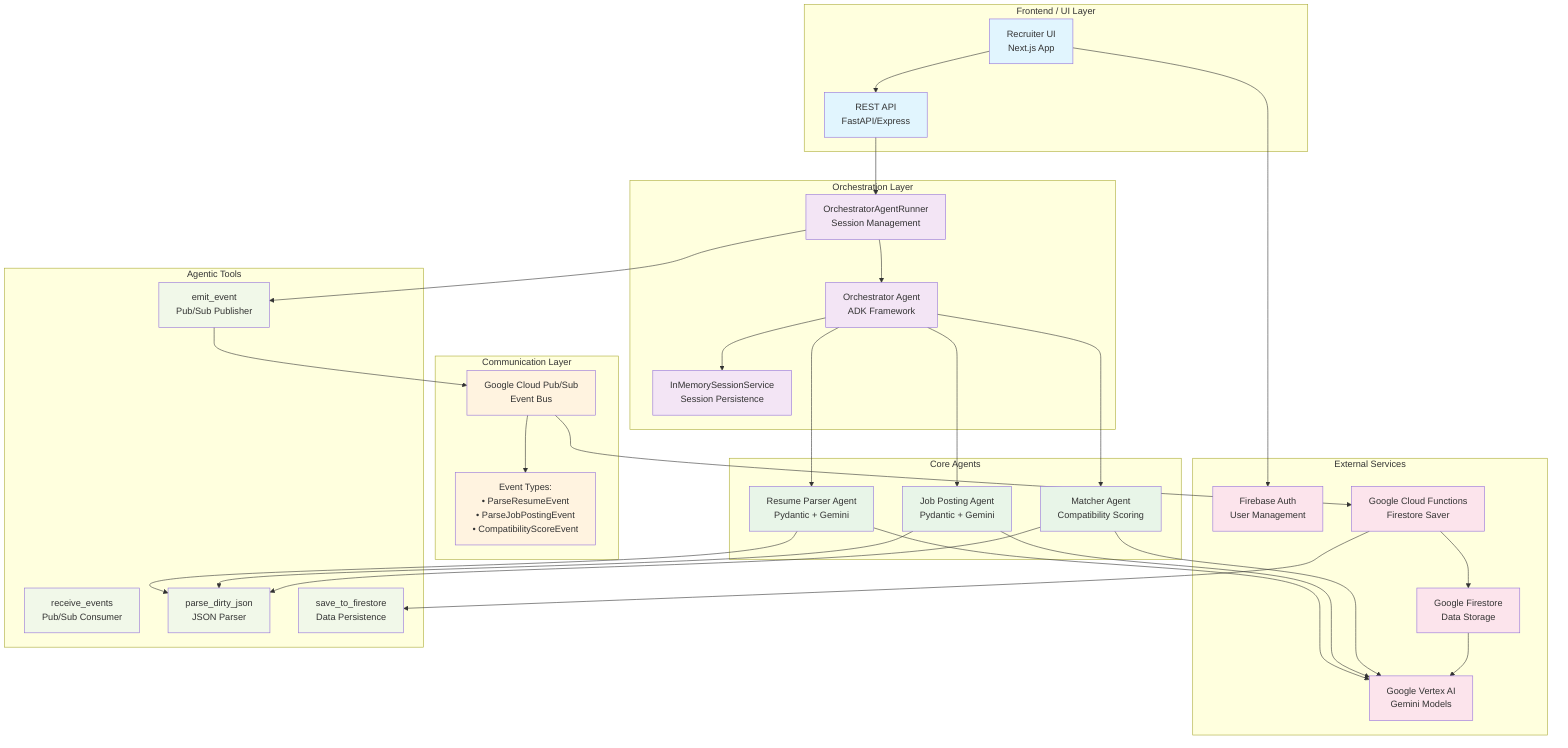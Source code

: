 graph TB
    subgraph "Frontend / UI Layer"
        UI[Recruiter UI<br/>Next.js App]
        API[REST API<br/>FastAPI/Express]
    end

    subgraph "Orchestration Layer"
        ORCH[Orchestrator Agent<br/>ADK Framework]
        RUNNER[OrchestratorAgentRunner<br/>Session Management]
        SESS[InMemorySessionService<br/>Session Persistence]
    end

    subgraph "Core Agents"
        RESUME[Resume Parser Agent<br/>Pydantic + Gemini]
        JOB[Job Posting Agent<br/>Pydantic + Gemini]
        MATCH[Matcher Agent<br/>Compatibility Scoring]
    end

    subgraph "Communication Layer"
        PUBSUB[Google Cloud Pub/Sub<br/>Event Bus]
        EVENTS[Event Types:<br/>• ParseResumeEvent<br/>• ParseJobPostingEvent<br/>• CompatibilityScoreEvent]
    end

    subgraph "External Services"
        VERTEX[Google Vertex AI<br/>Gemini Models]
        FIRESTORE[Google Firestore<br/>Data Storage]
        FIREBASE[Firebase Auth<br/>User Management]
        GCFUNC[Google Cloud Functions<br/>Firestore Saver]
    end

    subgraph "Agentic Tools"
        EMIT[emit_event<br/>Pub/Sub Publisher]
        RECV[receive_events<br/>Pub/Sub Consumer]
        PARSE[parse_dirty_json<br/>JSON Parser]
        SAVE[save_to_firestore<br/>Data Persistence]
    end

    %% Frontend connections
    UI --> API
    API --> RUNNER

    %% Orchestration connections
    RUNNER --> ORCH
    ORCH --> SESS
    ORCH --> RESUME
    ORCH --> JOB
    ORCH --> MATCH

    %% Agent connections
    RESUME --> VERTEX
    JOB --> VERTEX
    MATCH --> VERTEX

    %% Event publishing
    RUNNER --> EMIT
    EMIT --> PUBSUB
    PUBSUB --> EVENTS

    %% Data flow
    PUBSUB --> GCFUNC
    GCFUNC --> FIRESTORE

    %% Tool usage
    RESUME --> PARSE
    JOB --> PARSE
    MATCH --> PARSE
    GCFUNC --> SAVE

    %% External services
    UI --> FIREBASE
    FIRESTORE --> VERTEX

    %% Styling
    classDef frontend fill:#e1f5fe
    classDef orchestration fill:#f3e5f5
    classDef agents fill:#e8f5e8
    classDef communication fill:#fff3e0
    classDef external fill:#fce4ec
    classDef tools fill:#f1f8e9

    class UI,API frontend
    class ORCH,RUNNER,SESS orchestration
    class RESUME,JOB,MATCH agents
    class PUBSUB,EVENTS communication
    class VERTEX,FIRESTORE,FIREBASE,GCFUNC external
    class EMIT,RECV,PARSE,SAVE tools